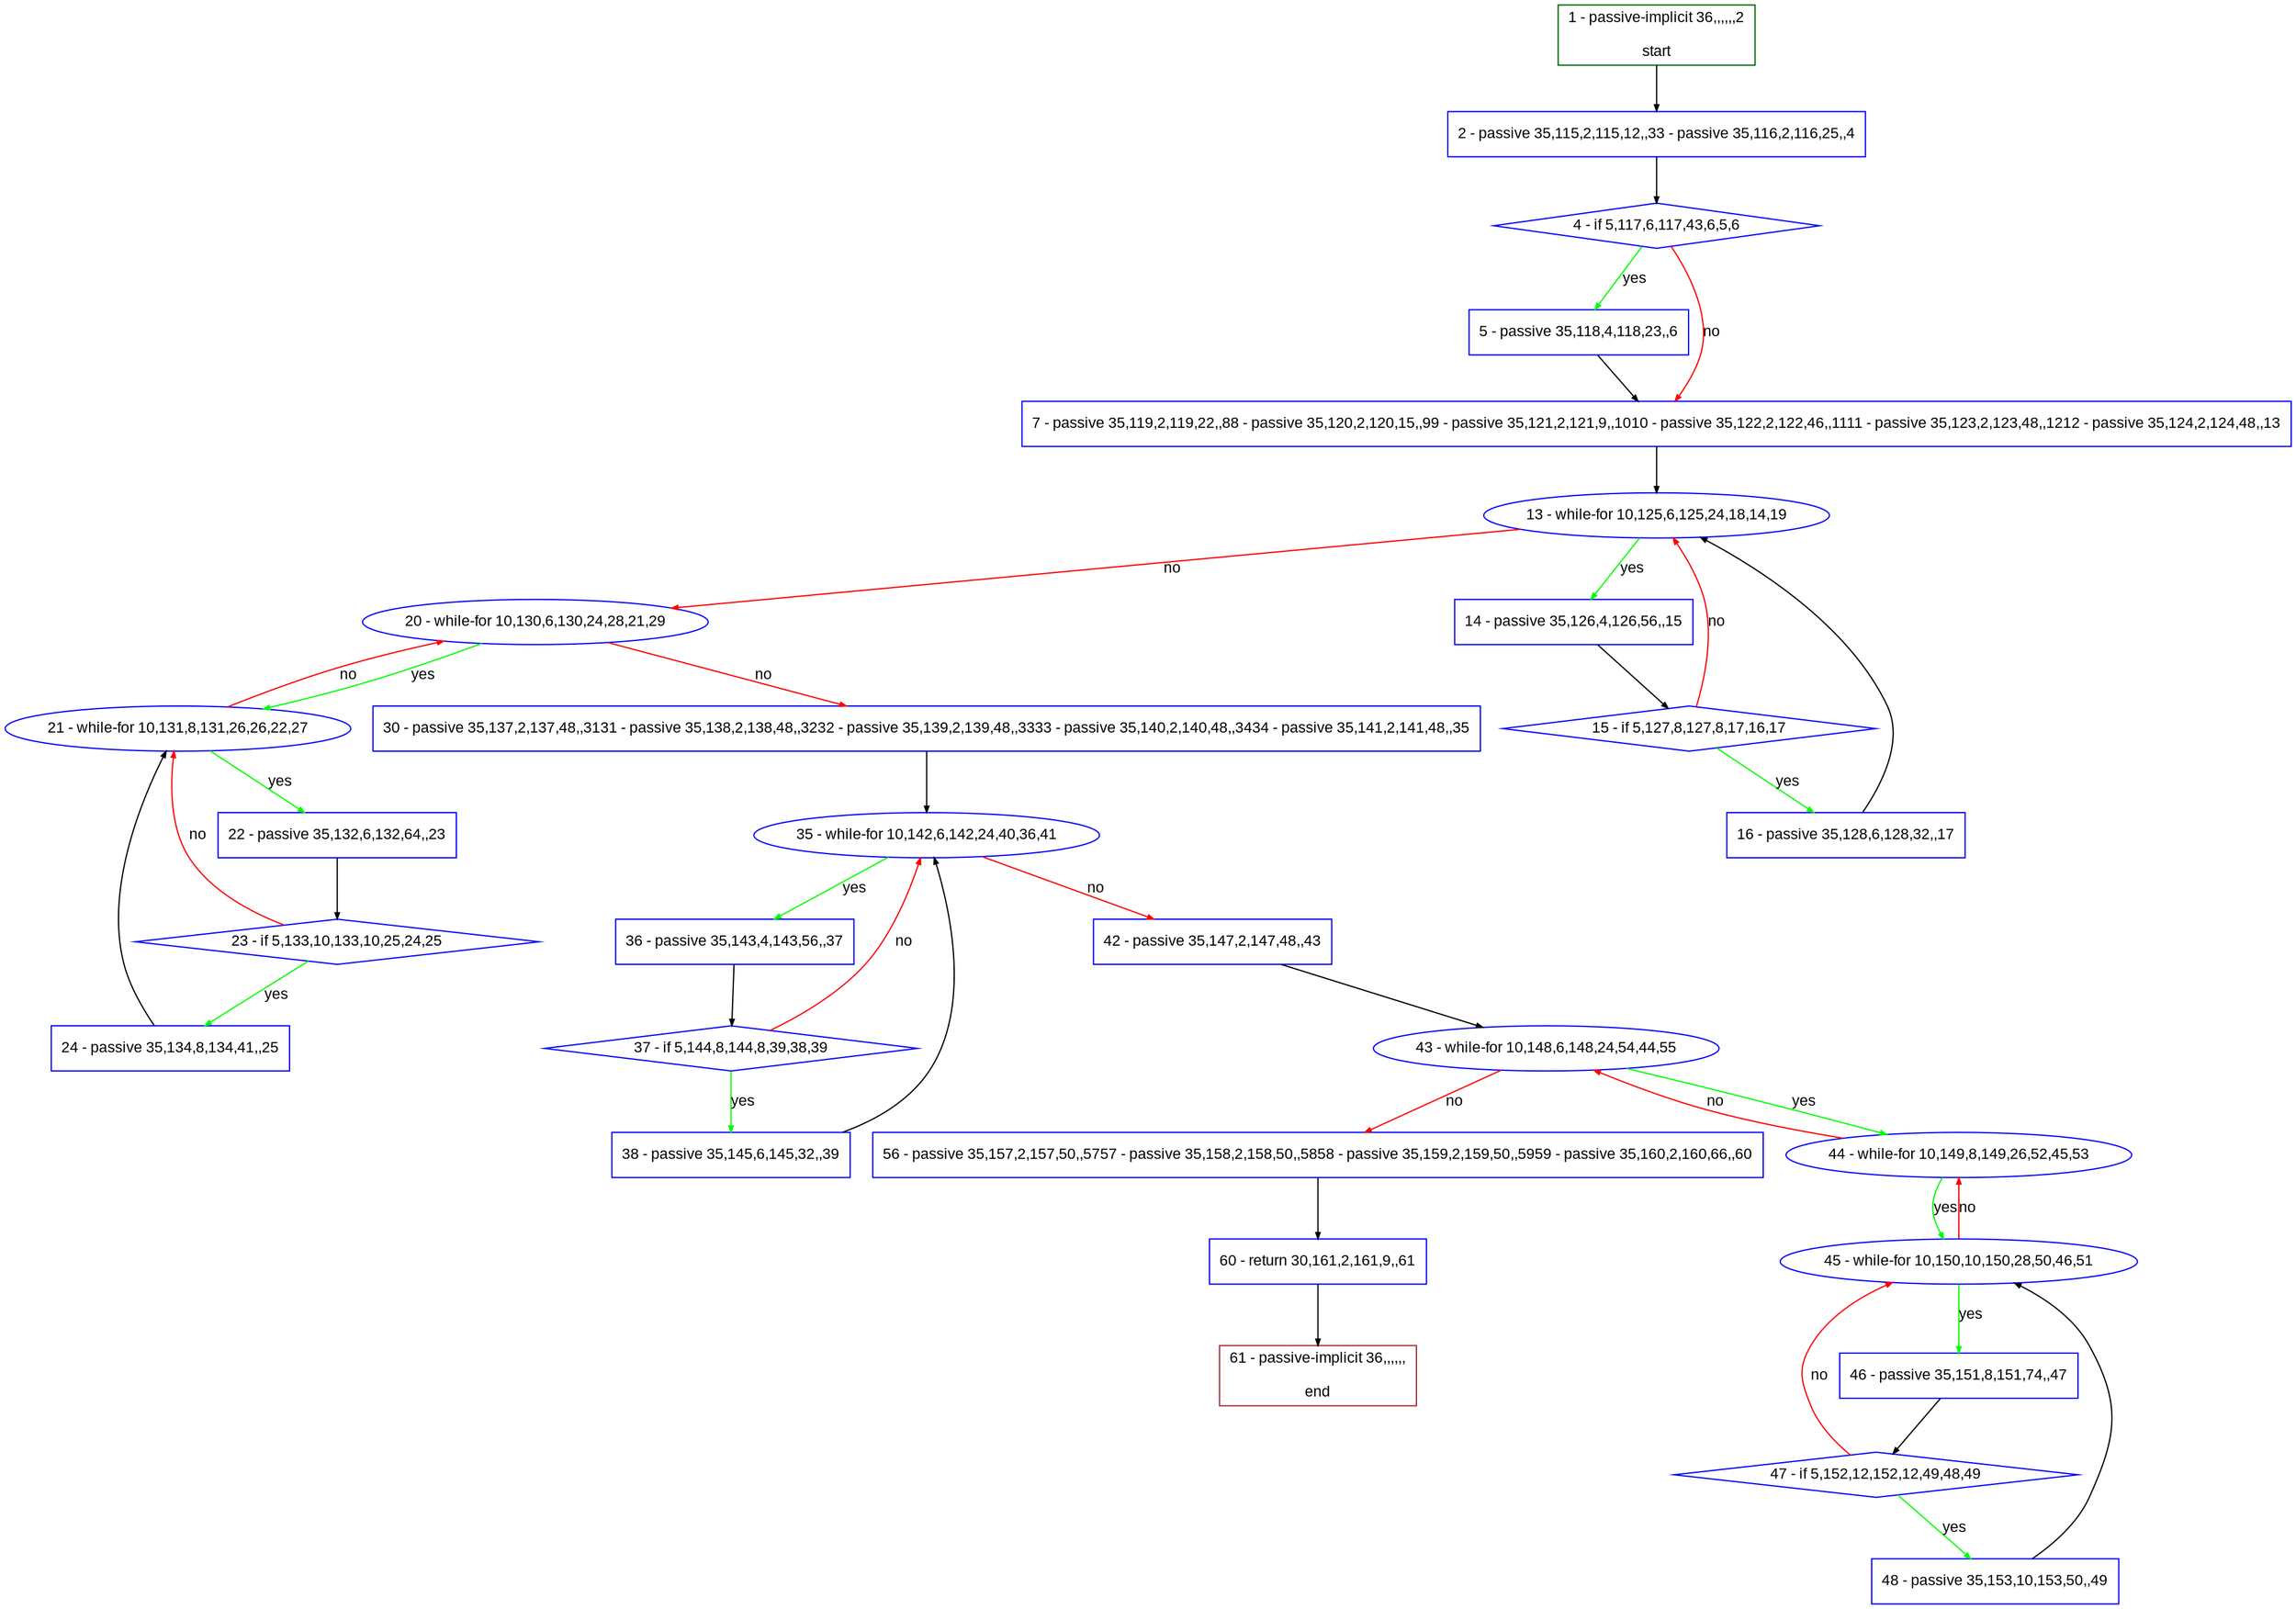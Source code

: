digraph "" {
  graph [pack="true", label="", fontsize="12", packmode="clust", fontname="Arial", fillcolor="#FFFFCC", bgcolor="white", style="rounded,filled", compound="true"];
  node [node_initialized="no", label="", color="grey", fontsize="12", fillcolor="white", fontname="Arial", style="filled", shape="rectangle", compound="true", fixedsize="false"];
  edge [fontcolor="black", arrowhead="normal", arrowtail="none", arrowsize="0.5", ltail="", label="", color="black", fontsize="12", lhead="", fontname="Arial", dir="forward", compound="true"];
  __N1 [label="2 - passive 35,115,2,115,12,,33 - passive 35,116,2,116,25,,4", color="#0000ff", fillcolor="#ffffff", style="filled", shape="box"];
  __N2 [label="1 - passive-implicit 36,,,,,,2\n\nstart", color="#006400", fillcolor="#ffffff", style="filled", shape="box"];
  __N3 [label="4 - if 5,117,6,117,43,6,5,6", color="#0000ff", fillcolor="#ffffff", style="filled", shape="diamond"];
  __N4 [label="5 - passive 35,118,4,118,23,,6", color="#0000ff", fillcolor="#ffffff", style="filled", shape="box"];
  __N5 [label="7 - passive 35,119,2,119,22,,88 - passive 35,120,2,120,15,,99 - passive 35,121,2,121,9,,1010 - passive 35,122,2,122,46,,1111 - passive 35,123,2,123,48,,1212 - passive 35,124,2,124,48,,13", color="#0000ff", fillcolor="#ffffff", style="filled", shape="box"];
  __N6 [label="13 - while-for 10,125,6,125,24,18,14,19", color="#0000ff", fillcolor="#ffffff", style="filled", shape="oval"];
  __N7 [label="14 - passive 35,126,4,126,56,,15", color="#0000ff", fillcolor="#ffffff", style="filled", shape="box"];
  __N8 [label="20 - while-for 10,130,6,130,24,28,21,29", color="#0000ff", fillcolor="#ffffff", style="filled", shape="oval"];
  __N9 [label="15 - if 5,127,8,127,8,17,16,17", color="#0000ff", fillcolor="#ffffff", style="filled", shape="diamond"];
  __N10 [label="16 - passive 35,128,6,128,32,,17", color="#0000ff", fillcolor="#ffffff", style="filled", shape="box"];
  __N11 [label="21 - while-for 10,131,8,131,26,26,22,27", color="#0000ff", fillcolor="#ffffff", style="filled", shape="oval"];
  __N12 [label="30 - passive 35,137,2,137,48,,3131 - passive 35,138,2,138,48,,3232 - passive 35,139,2,139,48,,3333 - passive 35,140,2,140,48,,3434 - passive 35,141,2,141,48,,35", color="#0000ff", fillcolor="#ffffff", style="filled", shape="box"];
  __N13 [label="22 - passive 35,132,6,132,64,,23", color="#0000ff", fillcolor="#ffffff", style="filled", shape="box"];
  __N14 [label="23 - if 5,133,10,133,10,25,24,25", color="#0000ff", fillcolor="#ffffff", style="filled", shape="diamond"];
  __N15 [label="24 - passive 35,134,8,134,41,,25", color="#0000ff", fillcolor="#ffffff", style="filled", shape="box"];
  __N16 [label="35 - while-for 10,142,6,142,24,40,36,41", color="#0000ff", fillcolor="#ffffff", style="filled", shape="oval"];
  __N17 [label="36 - passive 35,143,4,143,56,,37", color="#0000ff", fillcolor="#ffffff", style="filled", shape="box"];
  __N18 [label="42 - passive 35,147,2,147,48,,43", color="#0000ff", fillcolor="#ffffff", style="filled", shape="box"];
  __N19 [label="37 - if 5,144,8,144,8,39,38,39", color="#0000ff", fillcolor="#ffffff", style="filled", shape="diamond"];
  __N20 [label="38 - passive 35,145,6,145,32,,39", color="#0000ff", fillcolor="#ffffff", style="filled", shape="box"];
  __N21 [label="43 - while-for 10,148,6,148,24,54,44,55", color="#0000ff", fillcolor="#ffffff", style="filled", shape="oval"];
  __N22 [label="44 - while-for 10,149,8,149,26,52,45,53", color="#0000ff", fillcolor="#ffffff", style="filled", shape="oval"];
  __N23 [label="56 - passive 35,157,2,157,50,,5757 - passive 35,158,2,158,50,,5858 - passive 35,159,2,159,50,,5959 - passive 35,160,2,160,66,,60", color="#0000ff", fillcolor="#ffffff", style="filled", shape="box"];
  __N24 [label="45 - while-for 10,150,10,150,28,50,46,51", color="#0000ff", fillcolor="#ffffff", style="filled", shape="oval"];
  __N25 [label="46 - passive 35,151,8,151,74,,47", color="#0000ff", fillcolor="#ffffff", style="filled", shape="box"];
  __N26 [label="47 - if 5,152,12,152,12,49,48,49", color="#0000ff", fillcolor="#ffffff", style="filled", shape="diamond"];
  __N27 [label="48 - passive 35,153,10,153,50,,49", color="#0000ff", fillcolor="#ffffff", style="filled", shape="box"];
  __N28 [label="60 - return 30,161,2,161,9,,61", color="#0000ff", fillcolor="#ffffff", style="filled", shape="box"];
  __N29 [label="61 - passive-implicit 36,,,,,,\n\nend", color="#a52a2a", fillcolor="#ffffff", style="filled", shape="box"];
  __N2 -> __N1 [arrowhead="normal", arrowtail="none", color="#000000", label="", dir="forward"];
  __N1 -> __N3 [arrowhead="normal", arrowtail="none", color="#000000", label="", dir="forward"];
  __N3 -> __N4 [arrowhead="normal", arrowtail="none", color="#00ff00", label="yes", dir="forward"];
  __N3 -> __N5 [arrowhead="normal", arrowtail="none", color="#ff0000", label="no", dir="forward"];
  __N4 -> __N5 [arrowhead="normal", arrowtail="none", color="#000000", label="", dir="forward"];
  __N5 -> __N6 [arrowhead="normal", arrowtail="none", color="#000000", label="", dir="forward"];
  __N6 -> __N7 [arrowhead="normal", arrowtail="none", color="#00ff00", label="yes", dir="forward"];
  __N6 -> __N8 [arrowhead="normal", arrowtail="none", color="#ff0000", label="no", dir="forward"];
  __N7 -> __N9 [arrowhead="normal", arrowtail="none", color="#000000", label="", dir="forward"];
  __N9 -> __N6 [arrowhead="normal", arrowtail="none", color="#ff0000", label="no", dir="forward"];
  __N9 -> __N10 [arrowhead="normal", arrowtail="none", color="#00ff00", label="yes", dir="forward"];
  __N10 -> __N6 [arrowhead="normal", arrowtail="none", color="#000000", label="", dir="forward"];
  __N8 -> __N11 [arrowhead="normal", arrowtail="none", color="#00ff00", label="yes", dir="forward"];
  __N11 -> __N8 [arrowhead="normal", arrowtail="none", color="#ff0000", label="no", dir="forward"];
  __N8 -> __N12 [arrowhead="normal", arrowtail="none", color="#ff0000", label="no", dir="forward"];
  __N11 -> __N13 [arrowhead="normal", arrowtail="none", color="#00ff00", label="yes", dir="forward"];
  __N13 -> __N14 [arrowhead="normal", arrowtail="none", color="#000000", label="", dir="forward"];
  __N14 -> __N11 [arrowhead="normal", arrowtail="none", color="#ff0000", label="no", dir="forward"];
  __N14 -> __N15 [arrowhead="normal", arrowtail="none", color="#00ff00", label="yes", dir="forward"];
  __N15 -> __N11 [arrowhead="normal", arrowtail="none", color="#000000", label="", dir="forward"];
  __N12 -> __N16 [arrowhead="normal", arrowtail="none", color="#000000", label="", dir="forward"];
  __N16 -> __N17 [arrowhead="normal", arrowtail="none", color="#00ff00", label="yes", dir="forward"];
  __N16 -> __N18 [arrowhead="normal", arrowtail="none", color="#ff0000", label="no", dir="forward"];
  __N17 -> __N19 [arrowhead="normal", arrowtail="none", color="#000000", label="", dir="forward"];
  __N19 -> __N16 [arrowhead="normal", arrowtail="none", color="#ff0000", label="no", dir="forward"];
  __N19 -> __N20 [arrowhead="normal", arrowtail="none", color="#00ff00", label="yes", dir="forward"];
  __N20 -> __N16 [arrowhead="normal", arrowtail="none", color="#000000", label="", dir="forward"];
  __N18 -> __N21 [arrowhead="normal", arrowtail="none", color="#000000", label="", dir="forward"];
  __N21 -> __N22 [arrowhead="normal", arrowtail="none", color="#00ff00", label="yes", dir="forward"];
  __N22 -> __N21 [arrowhead="normal", arrowtail="none", color="#ff0000", label="no", dir="forward"];
  __N21 -> __N23 [arrowhead="normal", arrowtail="none", color="#ff0000", label="no", dir="forward"];
  __N22 -> __N24 [arrowhead="normal", arrowtail="none", color="#00ff00", label="yes", dir="forward"];
  __N24 -> __N22 [arrowhead="normal", arrowtail="none", color="#ff0000", label="no", dir="forward"];
  __N24 -> __N25 [arrowhead="normal", arrowtail="none", color="#00ff00", label="yes", dir="forward"];
  __N25 -> __N26 [arrowhead="normal", arrowtail="none", color="#000000", label="", dir="forward"];
  __N26 -> __N24 [arrowhead="normal", arrowtail="none", color="#ff0000", label="no", dir="forward"];
  __N26 -> __N27 [arrowhead="normal", arrowtail="none", color="#00ff00", label="yes", dir="forward"];
  __N27 -> __N24 [arrowhead="normal", arrowtail="none", color="#000000", label="", dir="forward"];
  __N23 -> __N28 [arrowhead="normal", arrowtail="none", color="#000000", label="", dir="forward"];
  __N28 -> __N29 [arrowhead="normal", arrowtail="none", color="#000000", label="", dir="forward"];
}
